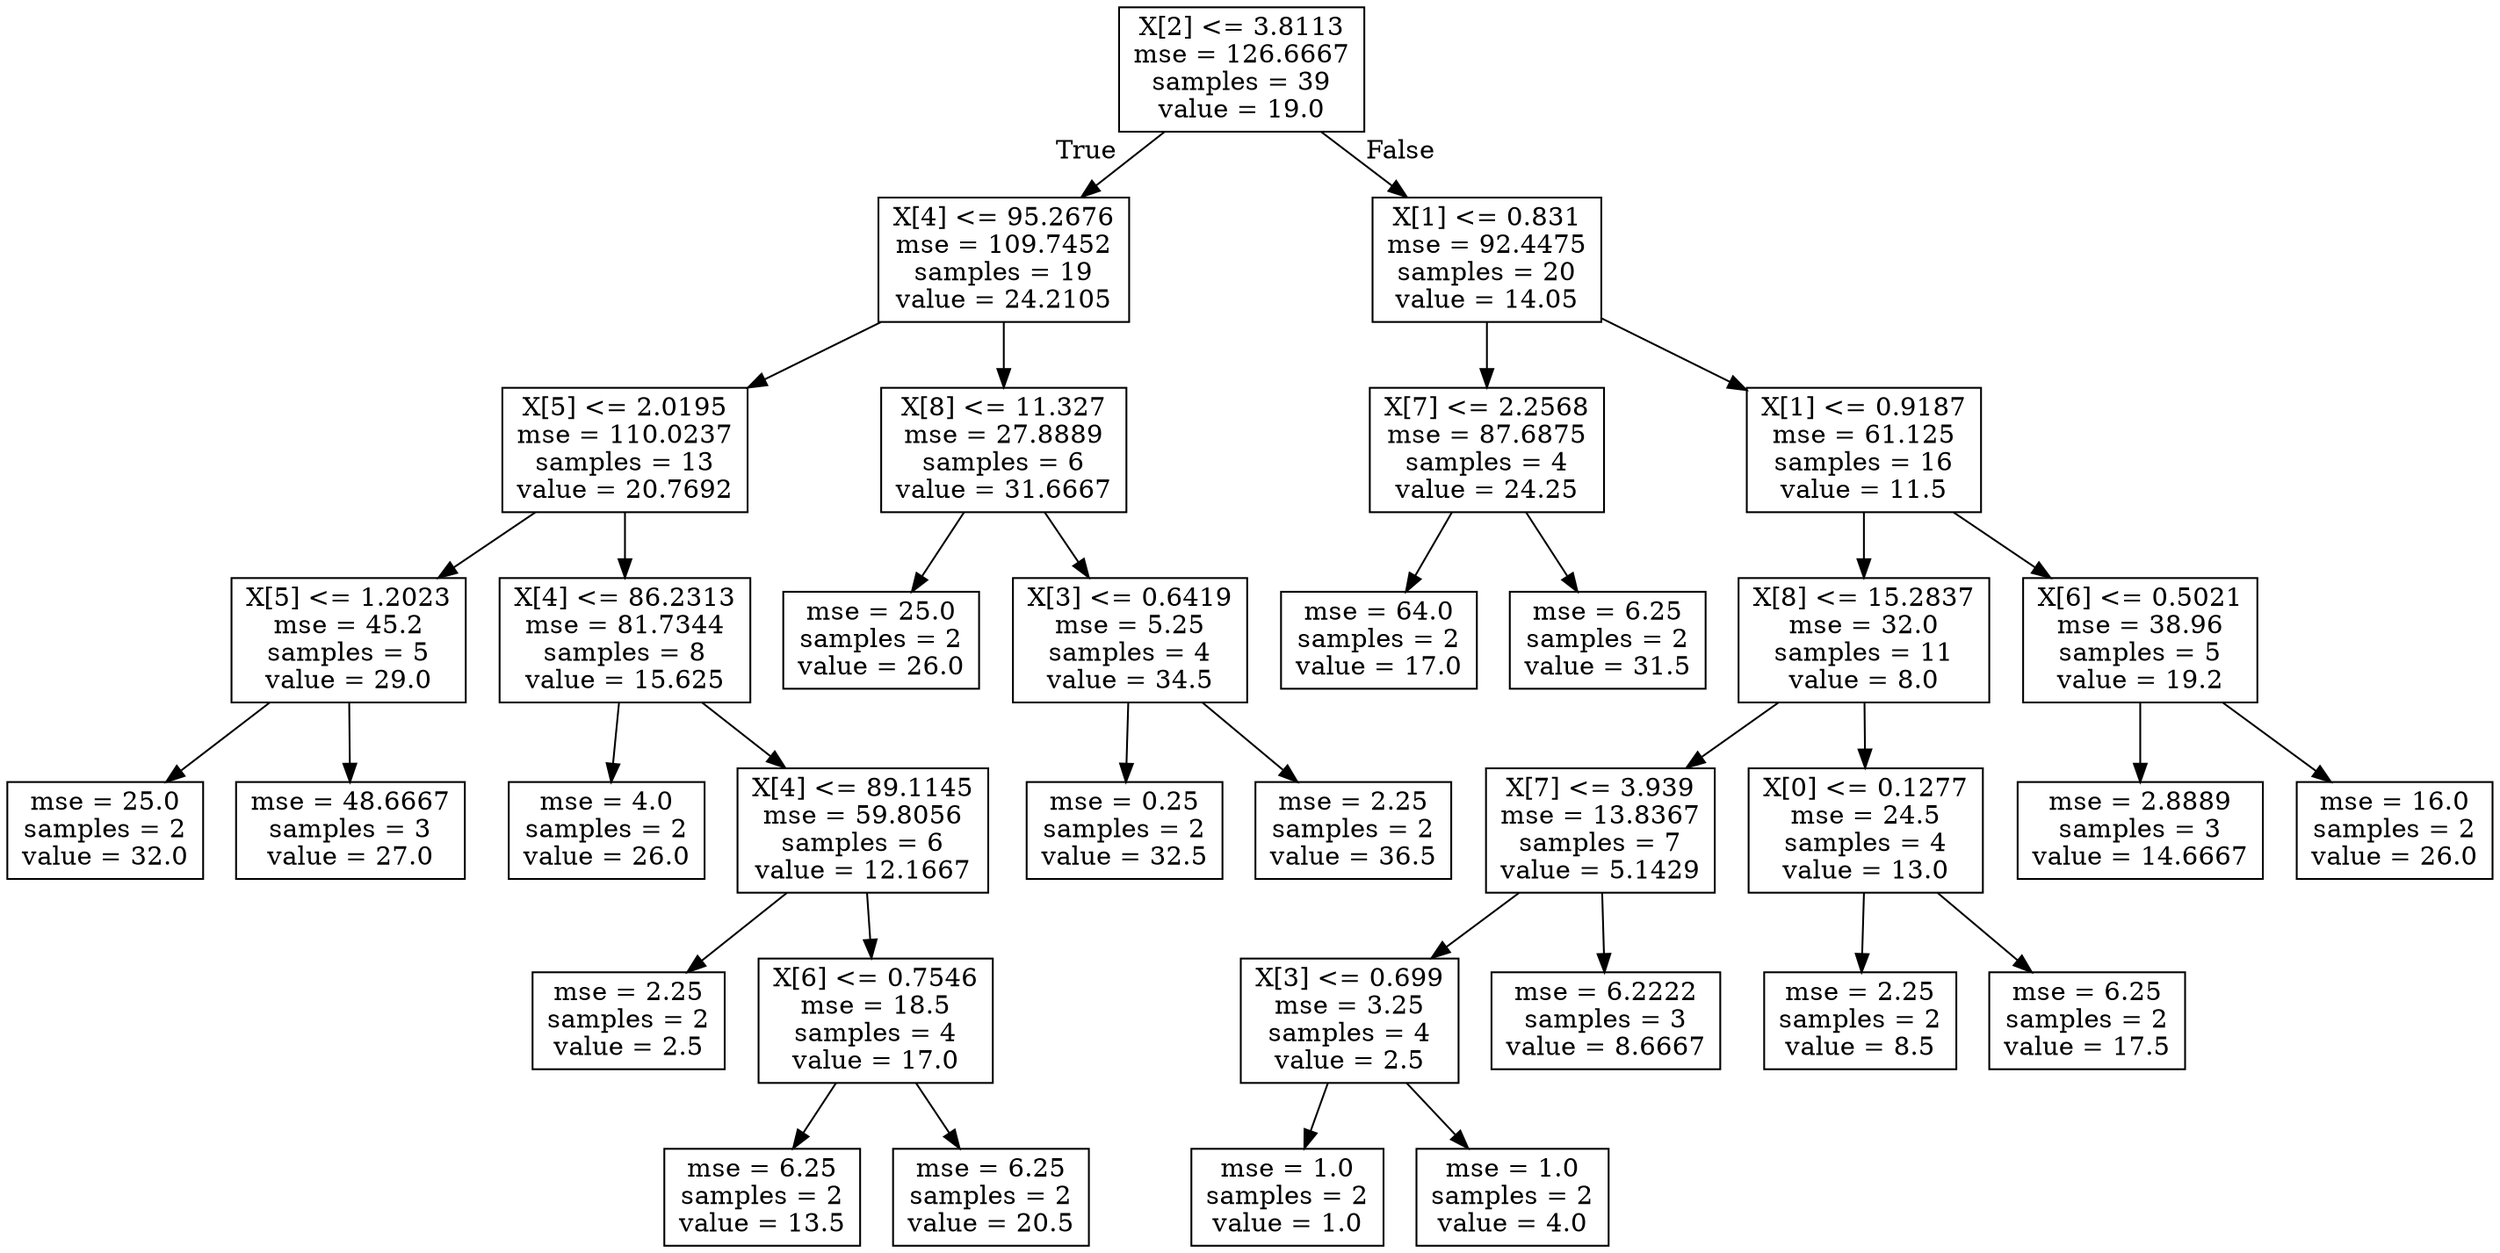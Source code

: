 digraph Tree {
node [shape=box] ;
0 [label="X[2] <= 3.8113\nmse = 126.6667\nsamples = 39\nvalue = 19.0"] ;
1 [label="X[4] <= 95.2676\nmse = 109.7452\nsamples = 19\nvalue = 24.2105"] ;
0 -> 1 [labeldistance=2.5, labelangle=45, headlabel="True"] ;
2 [label="X[5] <= 2.0195\nmse = 110.0237\nsamples = 13\nvalue = 20.7692"] ;
1 -> 2 ;
3 [label="X[5] <= 1.2023\nmse = 45.2\nsamples = 5\nvalue = 29.0"] ;
2 -> 3 ;
4 [label="mse = 25.0\nsamples = 2\nvalue = 32.0"] ;
3 -> 4 ;
5 [label="mse = 48.6667\nsamples = 3\nvalue = 27.0"] ;
3 -> 5 ;
6 [label="X[4] <= 86.2313\nmse = 81.7344\nsamples = 8\nvalue = 15.625"] ;
2 -> 6 ;
7 [label="mse = 4.0\nsamples = 2\nvalue = 26.0"] ;
6 -> 7 ;
8 [label="X[4] <= 89.1145\nmse = 59.8056\nsamples = 6\nvalue = 12.1667"] ;
6 -> 8 ;
9 [label="mse = 2.25\nsamples = 2\nvalue = 2.5"] ;
8 -> 9 ;
10 [label="X[6] <= 0.7546\nmse = 18.5\nsamples = 4\nvalue = 17.0"] ;
8 -> 10 ;
11 [label="mse = 6.25\nsamples = 2\nvalue = 13.5"] ;
10 -> 11 ;
12 [label="mse = 6.25\nsamples = 2\nvalue = 20.5"] ;
10 -> 12 ;
13 [label="X[8] <= 11.327\nmse = 27.8889\nsamples = 6\nvalue = 31.6667"] ;
1 -> 13 ;
14 [label="mse = 25.0\nsamples = 2\nvalue = 26.0"] ;
13 -> 14 ;
15 [label="X[3] <= 0.6419\nmse = 5.25\nsamples = 4\nvalue = 34.5"] ;
13 -> 15 ;
16 [label="mse = 0.25\nsamples = 2\nvalue = 32.5"] ;
15 -> 16 ;
17 [label="mse = 2.25\nsamples = 2\nvalue = 36.5"] ;
15 -> 17 ;
18 [label="X[1] <= 0.831\nmse = 92.4475\nsamples = 20\nvalue = 14.05"] ;
0 -> 18 [labeldistance=2.5, labelangle=-45, headlabel="False"] ;
19 [label="X[7] <= 2.2568\nmse = 87.6875\nsamples = 4\nvalue = 24.25"] ;
18 -> 19 ;
20 [label="mse = 64.0\nsamples = 2\nvalue = 17.0"] ;
19 -> 20 ;
21 [label="mse = 6.25\nsamples = 2\nvalue = 31.5"] ;
19 -> 21 ;
22 [label="X[1] <= 0.9187\nmse = 61.125\nsamples = 16\nvalue = 11.5"] ;
18 -> 22 ;
23 [label="X[8] <= 15.2837\nmse = 32.0\nsamples = 11\nvalue = 8.0"] ;
22 -> 23 ;
24 [label="X[7] <= 3.939\nmse = 13.8367\nsamples = 7\nvalue = 5.1429"] ;
23 -> 24 ;
25 [label="X[3] <= 0.699\nmse = 3.25\nsamples = 4\nvalue = 2.5"] ;
24 -> 25 ;
26 [label="mse = 1.0\nsamples = 2\nvalue = 1.0"] ;
25 -> 26 ;
27 [label="mse = 1.0\nsamples = 2\nvalue = 4.0"] ;
25 -> 27 ;
28 [label="mse = 6.2222\nsamples = 3\nvalue = 8.6667"] ;
24 -> 28 ;
29 [label="X[0] <= 0.1277\nmse = 24.5\nsamples = 4\nvalue = 13.0"] ;
23 -> 29 ;
30 [label="mse = 2.25\nsamples = 2\nvalue = 8.5"] ;
29 -> 30 ;
31 [label="mse = 6.25\nsamples = 2\nvalue = 17.5"] ;
29 -> 31 ;
32 [label="X[6] <= 0.5021\nmse = 38.96\nsamples = 5\nvalue = 19.2"] ;
22 -> 32 ;
33 [label="mse = 2.8889\nsamples = 3\nvalue = 14.6667"] ;
32 -> 33 ;
34 [label="mse = 16.0\nsamples = 2\nvalue = 26.0"] ;
32 -> 34 ;
}